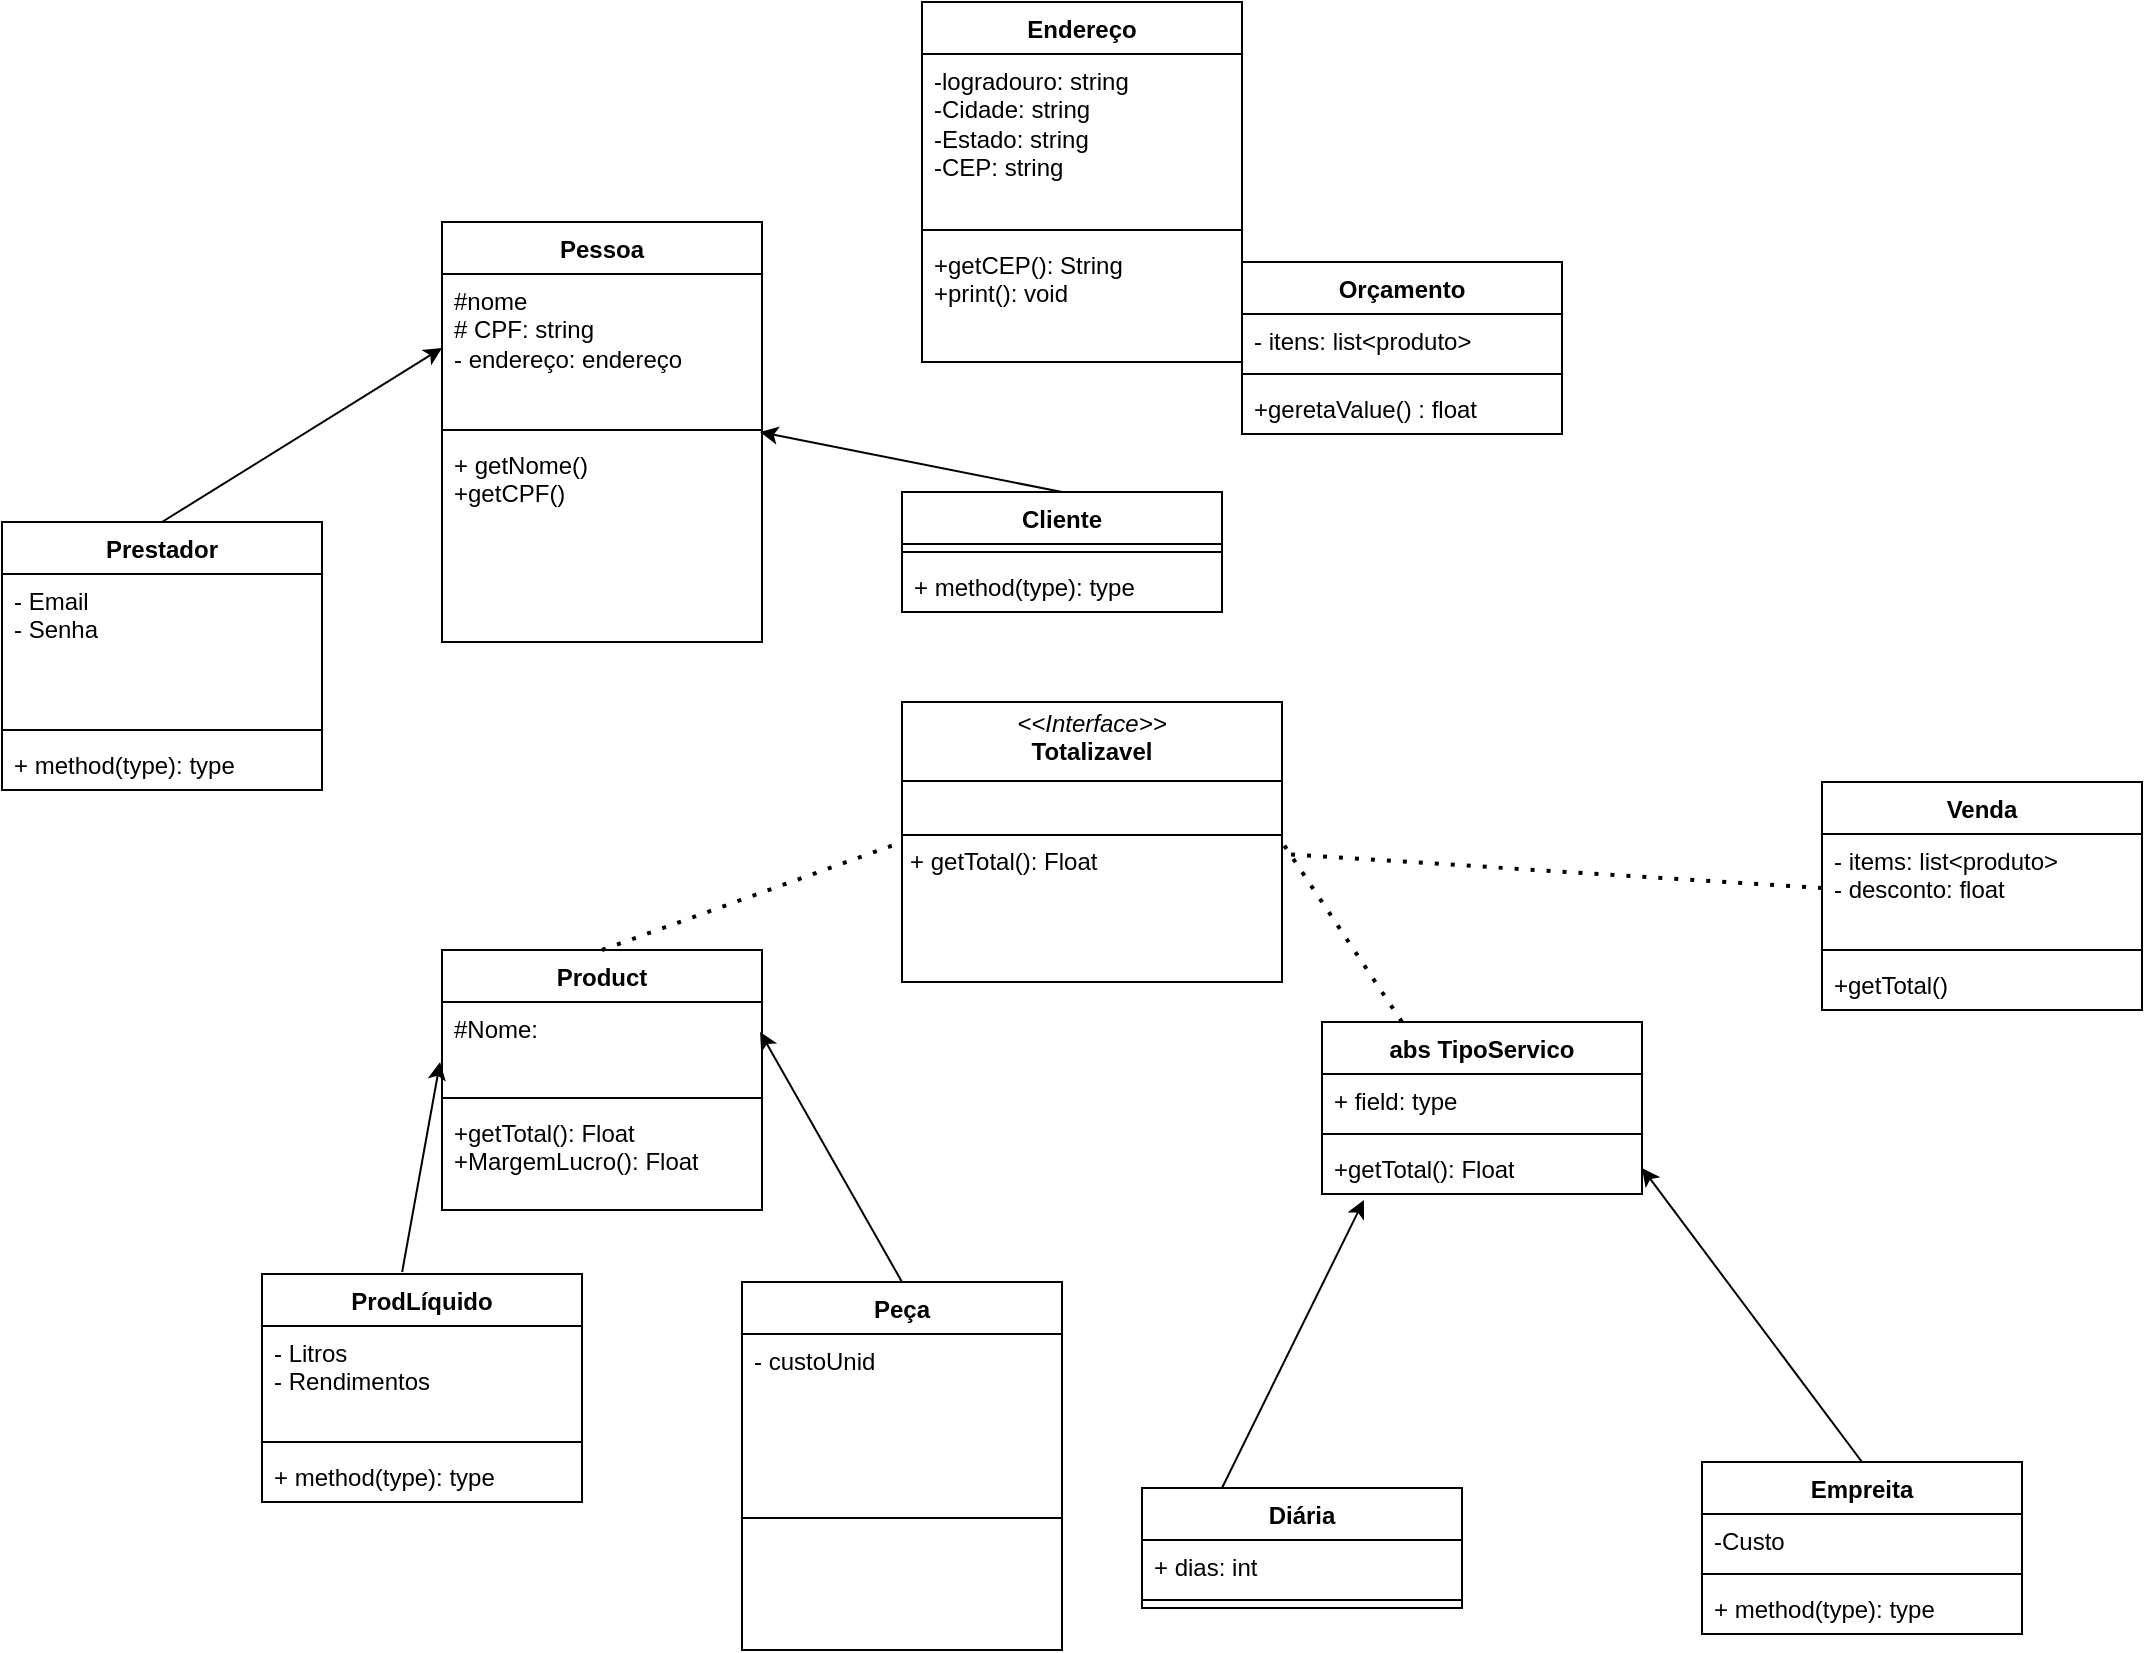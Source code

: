 <mxfile version="24.7.17">
  <diagram id="C5RBs43oDa-KdzZeNtuy" name="Page-1">
    <mxGraphModel dx="1368" dy="838" grid="1" gridSize="10" guides="1" tooltips="1" connect="1" arrows="1" fold="1" page="1" pageScale="1" pageWidth="827" pageHeight="1169" math="0" shadow="0">
      <root>
        <mxCell id="WIyWlLk6GJQsqaUBKTNV-0" />
        <mxCell id="WIyWlLk6GJQsqaUBKTNV-1" parent="WIyWlLk6GJQsqaUBKTNV-0" />
        <mxCell id="Iw-SN1NTj4T9jCKVCTU0-1" value="Product" style="swimlane;fontStyle=1;align=center;verticalAlign=top;childLayout=stackLayout;horizontal=1;startSize=26;horizontalStack=0;resizeParent=1;resizeParentMax=0;resizeLast=0;collapsible=1;marginBottom=0;whiteSpace=wrap;html=1;" parent="WIyWlLk6GJQsqaUBKTNV-1" vertex="1">
          <mxGeometry x="330" y="754" width="160" height="130" as="geometry" />
        </mxCell>
        <mxCell id="Iw-SN1NTj4T9jCKVCTU0-2" value="#Nome:&amp;nbsp;&lt;div&gt;&lt;br&gt;&lt;/div&gt;" style="text;strokeColor=none;fillColor=none;align=left;verticalAlign=top;spacingLeft=4;spacingRight=4;overflow=hidden;rotatable=0;points=[[0,0.5],[1,0.5]];portConstraint=eastwest;whiteSpace=wrap;html=1;" parent="Iw-SN1NTj4T9jCKVCTU0-1" vertex="1">
          <mxGeometry y="26" width="160" height="44" as="geometry" />
        </mxCell>
        <mxCell id="Iw-SN1NTj4T9jCKVCTU0-3" value="" style="line;strokeWidth=1;fillColor=none;align=left;verticalAlign=middle;spacingTop=-1;spacingLeft=3;spacingRight=3;rotatable=0;labelPosition=right;points=[];portConstraint=eastwest;strokeColor=inherit;" parent="Iw-SN1NTj4T9jCKVCTU0-1" vertex="1">
          <mxGeometry y="70" width="160" height="8" as="geometry" />
        </mxCell>
        <mxCell id="Iw-SN1NTj4T9jCKVCTU0-4" value="+getTotal(): Float&lt;div&gt;+MargemLucro(): Float&lt;br&gt;&lt;div&gt;&lt;br&gt;&lt;/div&gt;&lt;/div&gt;" style="text;strokeColor=none;fillColor=none;align=left;verticalAlign=top;spacingLeft=4;spacingRight=4;overflow=hidden;rotatable=0;points=[[0,0.5],[1,0.5]];portConstraint=eastwest;whiteSpace=wrap;html=1;" parent="Iw-SN1NTj4T9jCKVCTU0-1" vertex="1">
          <mxGeometry y="78" width="160" height="52" as="geometry" />
        </mxCell>
        <mxCell id="Iw-SN1NTj4T9jCKVCTU0-5" value="Orçamento" style="swimlane;fontStyle=1;align=center;verticalAlign=top;childLayout=stackLayout;horizontal=1;startSize=26;horizontalStack=0;resizeParent=1;resizeParentMax=0;resizeLast=0;collapsible=1;marginBottom=0;whiteSpace=wrap;html=1;" parent="WIyWlLk6GJQsqaUBKTNV-1" vertex="1">
          <mxGeometry x="730" y="410" width="160" height="86" as="geometry" />
        </mxCell>
        <mxCell id="Iw-SN1NTj4T9jCKVCTU0-6" value="- itens: list&amp;lt;produto&amp;gt;" style="text;strokeColor=none;fillColor=none;align=left;verticalAlign=top;spacingLeft=4;spacingRight=4;overflow=hidden;rotatable=0;points=[[0,0.5],[1,0.5]];portConstraint=eastwest;whiteSpace=wrap;html=1;" parent="Iw-SN1NTj4T9jCKVCTU0-5" vertex="1">
          <mxGeometry y="26" width="160" height="26" as="geometry" />
        </mxCell>
        <mxCell id="Iw-SN1NTj4T9jCKVCTU0-7" value="" style="line;strokeWidth=1;fillColor=none;align=left;verticalAlign=middle;spacingTop=-1;spacingLeft=3;spacingRight=3;rotatable=0;labelPosition=right;points=[];portConstraint=eastwest;strokeColor=inherit;" parent="Iw-SN1NTj4T9jCKVCTU0-5" vertex="1">
          <mxGeometry y="52" width="160" height="8" as="geometry" />
        </mxCell>
        <mxCell id="Iw-SN1NTj4T9jCKVCTU0-8" value="+geretaValue() : float" style="text;strokeColor=none;fillColor=none;align=left;verticalAlign=top;spacingLeft=4;spacingRight=4;overflow=hidden;rotatable=0;points=[[0,0.5],[1,0.5]];portConstraint=eastwest;whiteSpace=wrap;html=1;" parent="Iw-SN1NTj4T9jCKVCTU0-5" vertex="1">
          <mxGeometry y="60" width="160" height="26" as="geometry" />
        </mxCell>
        <mxCell id="Iw-SN1NTj4T9jCKVCTU0-13" value="Pessoa" style="swimlane;fontStyle=1;align=center;verticalAlign=top;childLayout=stackLayout;horizontal=1;startSize=26;horizontalStack=0;resizeParent=1;resizeParentMax=0;resizeLast=0;collapsible=1;marginBottom=0;whiteSpace=wrap;html=1;" parent="WIyWlLk6GJQsqaUBKTNV-1" vertex="1">
          <mxGeometry x="330" y="390" width="160" height="210" as="geometry" />
        </mxCell>
        <mxCell id="Iw-SN1NTj4T9jCKVCTU0-14" value="#nome&lt;div&gt;# CPF: string&lt;/div&gt;&lt;div&gt;- endereço: endereço&lt;/div&gt;" style="text;strokeColor=none;fillColor=none;align=left;verticalAlign=top;spacingLeft=4;spacingRight=4;overflow=hidden;rotatable=0;points=[[0,0.5],[1,0.5]];portConstraint=eastwest;whiteSpace=wrap;html=1;" parent="Iw-SN1NTj4T9jCKVCTU0-13" vertex="1">
          <mxGeometry y="26" width="160" height="74" as="geometry" />
        </mxCell>
        <mxCell id="Iw-SN1NTj4T9jCKVCTU0-15" value="" style="line;strokeWidth=1;fillColor=none;align=left;verticalAlign=middle;spacingTop=-1;spacingLeft=3;spacingRight=3;rotatable=0;labelPosition=right;points=[];portConstraint=eastwest;strokeColor=inherit;" parent="Iw-SN1NTj4T9jCKVCTU0-13" vertex="1">
          <mxGeometry y="100" width="160" height="8" as="geometry" />
        </mxCell>
        <mxCell id="Iw-SN1NTj4T9jCKVCTU0-16" value="+ getNome()&lt;div&gt;+getCPF()&lt;/div&gt;&lt;div&gt;&lt;br&gt;&lt;/div&gt;" style="text;strokeColor=none;fillColor=none;align=left;verticalAlign=top;spacingLeft=4;spacingRight=4;overflow=hidden;rotatable=0;points=[[0,0.5],[1,0.5]];portConstraint=eastwest;whiteSpace=wrap;html=1;" parent="Iw-SN1NTj4T9jCKVCTU0-13" vertex="1">
          <mxGeometry y="108" width="160" height="102" as="geometry" />
        </mxCell>
        <mxCell id="Iw-SN1NTj4T9jCKVCTU0-17" value="Prestador" style="swimlane;fontStyle=1;align=center;verticalAlign=top;childLayout=stackLayout;horizontal=1;startSize=26;horizontalStack=0;resizeParent=1;resizeParentMax=0;resizeLast=0;collapsible=1;marginBottom=0;whiteSpace=wrap;html=1;" parent="WIyWlLk6GJQsqaUBKTNV-1" vertex="1">
          <mxGeometry x="110" y="540" width="160" height="134" as="geometry" />
        </mxCell>
        <mxCell id="Iw-SN1NTj4T9jCKVCTU0-18" value="- Email&lt;div&gt;- Senha&lt;/div&gt;&lt;div&gt;&lt;br&gt;&lt;/div&gt;" style="text;strokeColor=none;fillColor=none;align=left;verticalAlign=top;spacingLeft=4;spacingRight=4;overflow=hidden;rotatable=0;points=[[0,0.5],[1,0.5]];portConstraint=eastwest;whiteSpace=wrap;html=1;" parent="Iw-SN1NTj4T9jCKVCTU0-17" vertex="1">
          <mxGeometry y="26" width="160" height="74" as="geometry" />
        </mxCell>
        <mxCell id="Iw-SN1NTj4T9jCKVCTU0-19" value="" style="line;strokeWidth=1;fillColor=none;align=left;verticalAlign=middle;spacingTop=-1;spacingLeft=3;spacingRight=3;rotatable=0;labelPosition=right;points=[];portConstraint=eastwest;strokeColor=inherit;" parent="Iw-SN1NTj4T9jCKVCTU0-17" vertex="1">
          <mxGeometry y="100" width="160" height="8" as="geometry" />
        </mxCell>
        <mxCell id="Iw-SN1NTj4T9jCKVCTU0-20" value="+ method(type): type" style="text;strokeColor=none;fillColor=none;align=left;verticalAlign=top;spacingLeft=4;spacingRight=4;overflow=hidden;rotatable=0;points=[[0,0.5],[1,0.5]];portConstraint=eastwest;whiteSpace=wrap;html=1;" parent="Iw-SN1NTj4T9jCKVCTU0-17" vertex="1">
          <mxGeometry y="108" width="160" height="26" as="geometry" />
        </mxCell>
        <mxCell id="Iw-SN1NTj4T9jCKVCTU0-21" value="Cliente" style="swimlane;fontStyle=1;align=center;verticalAlign=top;childLayout=stackLayout;horizontal=1;startSize=26;horizontalStack=0;resizeParent=1;resizeParentMax=0;resizeLast=0;collapsible=1;marginBottom=0;whiteSpace=wrap;html=1;" parent="WIyWlLk6GJQsqaUBKTNV-1" vertex="1">
          <mxGeometry x="560" y="525" width="160" height="60" as="geometry" />
        </mxCell>
        <mxCell id="Iw-SN1NTj4T9jCKVCTU0-23" value="" style="line;strokeWidth=1;fillColor=none;align=left;verticalAlign=middle;spacingTop=-1;spacingLeft=3;spacingRight=3;rotatable=0;labelPosition=right;points=[];portConstraint=eastwest;strokeColor=inherit;" parent="Iw-SN1NTj4T9jCKVCTU0-21" vertex="1">
          <mxGeometry y="26" width="160" height="8" as="geometry" />
        </mxCell>
        <mxCell id="Iw-SN1NTj4T9jCKVCTU0-24" value="+ method(type): type" style="text;strokeColor=none;fillColor=none;align=left;verticalAlign=top;spacingLeft=4;spacingRight=4;overflow=hidden;rotatable=0;points=[[0,0.5],[1,0.5]];portConstraint=eastwest;whiteSpace=wrap;html=1;" parent="Iw-SN1NTj4T9jCKVCTU0-21" vertex="1">
          <mxGeometry y="34" width="160" height="26" as="geometry" />
        </mxCell>
        <mxCell id="Iw-SN1NTj4T9jCKVCTU0-25" value="" style="endArrow=classic;html=1;rounded=0;exitX=0.5;exitY=0;exitDx=0;exitDy=0;entryX=0.994;entryY=-0.029;entryDx=0;entryDy=0;entryPerimeter=0;" parent="WIyWlLk6GJQsqaUBKTNV-1" source="Iw-SN1NTj4T9jCKVCTU0-21" target="Iw-SN1NTj4T9jCKVCTU0-16" edge="1">
          <mxGeometry width="50" height="50" relative="1" as="geometry">
            <mxPoint x="390" y="460" as="sourcePoint" />
            <mxPoint x="580" y="480" as="targetPoint" />
          </mxGeometry>
        </mxCell>
        <mxCell id="Iw-SN1NTj4T9jCKVCTU0-26" value="" style="endArrow=classic;html=1;rounded=0;entryX=0;entryY=0.5;entryDx=0;entryDy=0;exitX=0.5;exitY=0;exitDx=0;exitDy=0;" parent="WIyWlLk6GJQsqaUBKTNV-1" source="Iw-SN1NTj4T9jCKVCTU0-17" target="Iw-SN1NTj4T9jCKVCTU0-14" edge="1">
          <mxGeometry width="50" height="50" relative="1" as="geometry">
            <mxPoint x="230" y="430" as="sourcePoint" />
            <mxPoint x="440" y="410" as="targetPoint" />
          </mxGeometry>
        </mxCell>
        <mxCell id="Iw-SN1NTj4T9jCKVCTU0-32" value="ProdLíquido" style="swimlane;fontStyle=1;align=center;verticalAlign=top;childLayout=stackLayout;horizontal=1;startSize=26;horizontalStack=0;resizeParent=1;resizeParentMax=0;resizeLast=0;collapsible=1;marginBottom=0;whiteSpace=wrap;html=1;" parent="WIyWlLk6GJQsqaUBKTNV-1" vertex="1">
          <mxGeometry x="240" y="916" width="160" height="114" as="geometry" />
        </mxCell>
        <mxCell id="Iw-SN1NTj4T9jCKVCTU0-33" value="- Litros&lt;div&gt;- Rendimentos&lt;/div&gt;" style="text;strokeColor=none;fillColor=none;align=left;verticalAlign=top;spacingLeft=4;spacingRight=4;overflow=hidden;rotatable=0;points=[[0,0.5],[1,0.5]];portConstraint=eastwest;whiteSpace=wrap;html=1;" parent="Iw-SN1NTj4T9jCKVCTU0-32" vertex="1">
          <mxGeometry y="26" width="160" height="54" as="geometry" />
        </mxCell>
        <mxCell id="Iw-SN1NTj4T9jCKVCTU0-34" value="" style="line;strokeWidth=1;fillColor=none;align=left;verticalAlign=middle;spacingTop=-1;spacingLeft=3;spacingRight=3;rotatable=0;labelPosition=right;points=[];portConstraint=eastwest;strokeColor=inherit;" parent="Iw-SN1NTj4T9jCKVCTU0-32" vertex="1">
          <mxGeometry y="80" width="160" height="8" as="geometry" />
        </mxCell>
        <mxCell id="Iw-SN1NTj4T9jCKVCTU0-35" value="+ method(type): type" style="text;strokeColor=none;fillColor=none;align=left;verticalAlign=top;spacingLeft=4;spacingRight=4;overflow=hidden;rotatable=0;points=[[0,0.5],[1,0.5]];portConstraint=eastwest;whiteSpace=wrap;html=1;" parent="Iw-SN1NTj4T9jCKVCTU0-32" vertex="1">
          <mxGeometry y="88" width="160" height="26" as="geometry" />
        </mxCell>
        <mxCell id="Iw-SN1NTj4T9jCKVCTU0-36" value="Peça" style="swimlane;fontStyle=1;align=center;verticalAlign=top;childLayout=stackLayout;horizontal=1;startSize=26;horizontalStack=0;resizeParent=1;resizeParentMax=0;resizeLast=0;collapsible=1;marginBottom=0;whiteSpace=wrap;html=1;" parent="WIyWlLk6GJQsqaUBKTNV-1" vertex="1">
          <mxGeometry x="480" y="920" width="160" height="184" as="geometry" />
        </mxCell>
        <mxCell id="Iw-SN1NTj4T9jCKVCTU0-37" value="- custoUnid" style="text;strokeColor=none;fillColor=none;align=left;verticalAlign=top;spacingLeft=4;spacingRight=4;overflow=hidden;rotatable=0;points=[[0,0.5],[1,0.5]];portConstraint=eastwest;whiteSpace=wrap;html=1;" parent="Iw-SN1NTj4T9jCKVCTU0-36" vertex="1">
          <mxGeometry y="26" width="160" height="26" as="geometry" />
        </mxCell>
        <mxCell id="Iw-SN1NTj4T9jCKVCTU0-38" value="" style="line;strokeWidth=1;fillColor=none;align=left;verticalAlign=middle;spacingTop=-1;spacingLeft=3;spacingRight=3;rotatable=0;labelPosition=right;points=[];portConstraint=eastwest;strokeColor=inherit;" parent="Iw-SN1NTj4T9jCKVCTU0-36" vertex="1">
          <mxGeometry y="52" width="160" height="132" as="geometry" />
        </mxCell>
        <mxCell id="Iw-SN1NTj4T9jCKVCTU0-46" value="" style="endArrow=classic;html=1;rounded=0;entryX=0.994;entryY=0.341;entryDx=0;entryDy=0;entryPerimeter=0;exitX=0.5;exitY=0;exitDx=0;exitDy=0;" parent="WIyWlLk6GJQsqaUBKTNV-1" target="Iw-SN1NTj4T9jCKVCTU0-2" edge="1" source="Iw-SN1NTj4T9jCKVCTU0-36">
          <mxGeometry width="50" height="50" relative="1" as="geometry">
            <mxPoint x="510" y="910" as="sourcePoint" />
            <mxPoint x="570" y="720" as="targetPoint" />
          </mxGeometry>
        </mxCell>
        <mxCell id="Iw-SN1NTj4T9jCKVCTU0-47" value="" style="endArrow=classic;html=1;rounded=0;entryX=-0.006;entryY=0.682;entryDx=0;entryDy=0;entryPerimeter=0;exitX=0.438;exitY=-0.009;exitDx=0;exitDy=0;exitPerimeter=0;" parent="WIyWlLk6GJQsqaUBKTNV-1" source="Iw-SN1NTj4T9jCKVCTU0-32" target="Iw-SN1NTj4T9jCKVCTU0-2" edge="1">
          <mxGeometry width="50" height="50" relative="1" as="geometry">
            <mxPoint x="271" y="965" as="sourcePoint" />
            <mxPoint x="180" y="850" as="targetPoint" />
          </mxGeometry>
        </mxCell>
        <mxCell id="Iw-SN1NTj4T9jCKVCTU0-53" value="Empreita" style="swimlane;fontStyle=1;align=center;verticalAlign=top;childLayout=stackLayout;horizontal=1;startSize=26;horizontalStack=0;resizeParent=1;resizeParentMax=0;resizeLast=0;collapsible=1;marginBottom=0;whiteSpace=wrap;html=1;" parent="WIyWlLk6GJQsqaUBKTNV-1" vertex="1">
          <mxGeometry x="960" y="1010" width="160" height="86" as="geometry" />
        </mxCell>
        <mxCell id="Iw-SN1NTj4T9jCKVCTU0-54" value="-Custo" style="text;strokeColor=none;fillColor=none;align=left;verticalAlign=top;spacingLeft=4;spacingRight=4;overflow=hidden;rotatable=0;points=[[0,0.5],[1,0.5]];portConstraint=eastwest;whiteSpace=wrap;html=1;" parent="Iw-SN1NTj4T9jCKVCTU0-53" vertex="1">
          <mxGeometry y="26" width="160" height="26" as="geometry" />
        </mxCell>
        <mxCell id="Iw-SN1NTj4T9jCKVCTU0-55" value="" style="line;strokeWidth=1;fillColor=none;align=left;verticalAlign=middle;spacingTop=-1;spacingLeft=3;spacingRight=3;rotatable=0;labelPosition=right;points=[];portConstraint=eastwest;strokeColor=inherit;" parent="Iw-SN1NTj4T9jCKVCTU0-53" vertex="1">
          <mxGeometry y="52" width="160" height="8" as="geometry" />
        </mxCell>
        <mxCell id="Iw-SN1NTj4T9jCKVCTU0-56" value="+ method(type): type" style="text;strokeColor=none;fillColor=none;align=left;verticalAlign=top;spacingLeft=4;spacingRight=4;overflow=hidden;rotatable=0;points=[[0,0.5],[1,0.5]];portConstraint=eastwest;whiteSpace=wrap;html=1;" parent="Iw-SN1NTj4T9jCKVCTU0-53" vertex="1">
          <mxGeometry y="60" width="160" height="26" as="geometry" />
        </mxCell>
        <mxCell id="Iw-SN1NTj4T9jCKVCTU0-57" value="Diária" style="swimlane;fontStyle=1;align=center;verticalAlign=top;childLayout=stackLayout;horizontal=1;startSize=26;horizontalStack=0;resizeParent=1;resizeParentMax=0;resizeLast=0;collapsible=1;marginBottom=0;whiteSpace=wrap;html=1;" parent="WIyWlLk6GJQsqaUBKTNV-1" vertex="1">
          <mxGeometry x="680" y="1023" width="160" height="60" as="geometry" />
        </mxCell>
        <mxCell id="Iw-SN1NTj4T9jCKVCTU0-58" value="+ dias: int" style="text;strokeColor=none;fillColor=none;align=left;verticalAlign=top;spacingLeft=4;spacingRight=4;overflow=hidden;rotatable=0;points=[[0,0.5],[1,0.5]];portConstraint=eastwest;whiteSpace=wrap;html=1;" parent="Iw-SN1NTj4T9jCKVCTU0-57" vertex="1">
          <mxGeometry y="26" width="160" height="26" as="geometry" />
        </mxCell>
        <mxCell id="Iw-SN1NTj4T9jCKVCTU0-59" value="" style="line;strokeWidth=1;fillColor=none;align=left;verticalAlign=middle;spacingTop=-1;spacingLeft=3;spacingRight=3;rotatable=0;labelPosition=right;points=[];portConstraint=eastwest;strokeColor=inherit;" parent="Iw-SN1NTj4T9jCKVCTU0-57" vertex="1">
          <mxGeometry y="52" width="160" height="8" as="geometry" />
        </mxCell>
        <mxCell id="_MG6S1s8mZKkSeC4CjdW-2" value="&lt;p style=&quot;margin:0px;margin-top:4px;text-align:center;&quot;&gt;&lt;i&gt;&amp;lt;&amp;lt;Interface&amp;gt;&amp;gt;&lt;/i&gt;&lt;br&gt;&lt;b&gt;Totalizavel&lt;/b&gt;&lt;/p&gt;&lt;hr size=&quot;1&quot; style=&quot;border-style:solid;&quot;&gt;&lt;p style=&quot;margin:0px;margin-left:4px;&quot;&gt;&lt;br&gt;&lt;/p&gt;&lt;hr size=&quot;1&quot; style=&quot;border-style:solid;&quot;&gt;&lt;p style=&quot;margin:0px;margin-left:4px;&quot;&gt;+ getTotal(): Float&lt;/p&gt;" style="verticalAlign=top;align=left;overflow=fill;html=1;whiteSpace=wrap;" vertex="1" parent="WIyWlLk6GJQsqaUBKTNV-1">
          <mxGeometry x="560" y="630" width="190" height="140" as="geometry" />
        </mxCell>
        <mxCell id="_MG6S1s8mZKkSeC4CjdW-3" value="" style="endArrow=none;dashed=1;html=1;dashPattern=1 3;strokeWidth=2;rounded=0;entryX=0;entryY=0.5;entryDx=0;entryDy=0;exitX=0.5;exitY=0;exitDx=0;exitDy=0;" edge="1" parent="WIyWlLk6GJQsqaUBKTNV-1" source="Iw-SN1NTj4T9jCKVCTU0-1" target="_MG6S1s8mZKkSeC4CjdW-2">
          <mxGeometry width="50" height="50" relative="1" as="geometry">
            <mxPoint x="520" y="890" as="sourcePoint" />
            <mxPoint x="570" y="840" as="targetPoint" />
          </mxGeometry>
        </mxCell>
        <mxCell id="_MG6S1s8mZKkSeC4CjdW-4" value="" style="endArrow=none;dashed=1;html=1;dashPattern=1 3;strokeWidth=2;rounded=0;entryX=1;entryY=0.5;entryDx=0;entryDy=0;exitX=0.25;exitY=0;exitDx=0;exitDy=0;" edge="1" parent="WIyWlLk6GJQsqaUBKTNV-1" source="_MG6S1s8mZKkSeC4CjdW-9" target="_MG6S1s8mZKkSeC4CjdW-2">
          <mxGeometry width="50" height="50" relative="1" as="geometry">
            <mxPoint x="530" y="970" as="sourcePoint" />
            <mxPoint x="580" y="920" as="targetPoint" />
          </mxGeometry>
        </mxCell>
        <mxCell id="_MG6S1s8mZKkSeC4CjdW-6" value="" style="endArrow=classic;html=1;rounded=0;entryX=0.131;entryY=1.115;entryDx=0;entryDy=0;exitX=0.25;exitY=0;exitDx=0;exitDy=0;entryPerimeter=0;" edge="1" parent="WIyWlLk6GJQsqaUBKTNV-1" source="Iw-SN1NTj4T9jCKVCTU0-57" target="_MG6S1s8mZKkSeC4CjdW-12">
          <mxGeometry width="50" height="50" relative="1" as="geometry">
            <mxPoint x="530" y="970" as="sourcePoint" />
            <mxPoint x="770" y="903" as="targetPoint" />
          </mxGeometry>
        </mxCell>
        <mxCell id="_MG6S1s8mZKkSeC4CjdW-7" value="" style="endArrow=classic;html=1;rounded=0;entryX=1;entryY=0.5;entryDx=0;entryDy=0;exitX=0.5;exitY=0;exitDx=0;exitDy=0;" edge="1" parent="WIyWlLk6GJQsqaUBKTNV-1" source="Iw-SN1NTj4T9jCKVCTU0-53" target="_MG6S1s8mZKkSeC4CjdW-12">
          <mxGeometry width="50" height="50" relative="1" as="geometry">
            <mxPoint x="530" y="970" as="sourcePoint" />
            <mxPoint x="930" y="903" as="targetPoint" />
          </mxGeometry>
        </mxCell>
        <mxCell id="_MG6S1s8mZKkSeC4CjdW-9" value="abs TipoServico" style="swimlane;fontStyle=1;align=center;verticalAlign=top;childLayout=stackLayout;horizontal=1;startSize=26;horizontalStack=0;resizeParent=1;resizeParentMax=0;resizeLast=0;collapsible=1;marginBottom=0;whiteSpace=wrap;html=1;" vertex="1" parent="WIyWlLk6GJQsqaUBKTNV-1">
          <mxGeometry x="770" y="790" width="160" height="86" as="geometry" />
        </mxCell>
        <mxCell id="_MG6S1s8mZKkSeC4CjdW-10" value="+ field: type" style="text;strokeColor=none;fillColor=none;align=left;verticalAlign=top;spacingLeft=4;spacingRight=4;overflow=hidden;rotatable=0;points=[[0,0.5],[1,0.5]];portConstraint=eastwest;whiteSpace=wrap;html=1;" vertex="1" parent="_MG6S1s8mZKkSeC4CjdW-9">
          <mxGeometry y="26" width="160" height="26" as="geometry" />
        </mxCell>
        <mxCell id="_MG6S1s8mZKkSeC4CjdW-11" value="" style="line;strokeWidth=1;fillColor=none;align=left;verticalAlign=middle;spacingTop=-1;spacingLeft=3;spacingRight=3;rotatable=0;labelPosition=right;points=[];portConstraint=eastwest;strokeColor=inherit;" vertex="1" parent="_MG6S1s8mZKkSeC4CjdW-9">
          <mxGeometry y="52" width="160" height="8" as="geometry" />
        </mxCell>
        <mxCell id="_MG6S1s8mZKkSeC4CjdW-12" value="+getTotal(): Float" style="text;strokeColor=none;fillColor=none;align=left;verticalAlign=top;spacingLeft=4;spacingRight=4;overflow=hidden;rotatable=0;points=[[0,0.5],[1,0.5]];portConstraint=eastwest;whiteSpace=wrap;html=1;" vertex="1" parent="_MG6S1s8mZKkSeC4CjdW-9">
          <mxGeometry y="60" width="160" height="26" as="geometry" />
        </mxCell>
        <mxCell id="_MG6S1s8mZKkSeC4CjdW-34" value="Venda" style="swimlane;fontStyle=1;align=center;verticalAlign=top;childLayout=stackLayout;horizontal=1;startSize=26;horizontalStack=0;resizeParent=1;resizeParentMax=0;resizeLast=0;collapsible=1;marginBottom=0;whiteSpace=wrap;html=1;" vertex="1" parent="WIyWlLk6GJQsqaUBKTNV-1">
          <mxGeometry x="1020" y="670" width="160" height="114" as="geometry" />
        </mxCell>
        <mxCell id="_MG6S1s8mZKkSeC4CjdW-35" value="- items: list&amp;lt;produto&amp;gt;&lt;div&gt;- desconto: float&lt;/div&gt;" style="text;strokeColor=none;fillColor=none;align=left;verticalAlign=top;spacingLeft=4;spacingRight=4;overflow=hidden;rotatable=0;points=[[0,0.5],[1,0.5]];portConstraint=eastwest;whiteSpace=wrap;html=1;" vertex="1" parent="_MG6S1s8mZKkSeC4CjdW-34">
          <mxGeometry y="26" width="160" height="54" as="geometry" />
        </mxCell>
        <mxCell id="_MG6S1s8mZKkSeC4CjdW-36" value="" style="line;strokeWidth=1;fillColor=none;align=left;verticalAlign=middle;spacingTop=-1;spacingLeft=3;spacingRight=3;rotatable=0;labelPosition=right;points=[];portConstraint=eastwest;strokeColor=inherit;" vertex="1" parent="_MG6S1s8mZKkSeC4CjdW-34">
          <mxGeometry y="80" width="160" height="8" as="geometry" />
        </mxCell>
        <mxCell id="_MG6S1s8mZKkSeC4CjdW-37" value="+getTotal()" style="text;strokeColor=none;fillColor=none;align=left;verticalAlign=top;spacingLeft=4;spacingRight=4;overflow=hidden;rotatable=0;points=[[0,0.5],[1,0.5]];portConstraint=eastwest;whiteSpace=wrap;html=1;" vertex="1" parent="_MG6S1s8mZKkSeC4CjdW-34">
          <mxGeometry y="88" width="160" height="26" as="geometry" />
        </mxCell>
        <mxCell id="_MG6S1s8mZKkSeC4CjdW-38" value="" style="endArrow=none;dashed=1;html=1;dashPattern=1 3;strokeWidth=2;rounded=0;exitX=0;exitY=0.5;exitDx=0;exitDy=0;" edge="1" parent="WIyWlLk6GJQsqaUBKTNV-1" source="_MG6S1s8mZKkSeC4CjdW-35" target="_MG6S1s8mZKkSeC4CjdW-2">
          <mxGeometry width="50" height="50" relative="1" as="geometry">
            <mxPoint x="860" y="720" as="sourcePoint" />
            <mxPoint x="800" y="630" as="targetPoint" />
          </mxGeometry>
        </mxCell>
        <mxCell id="_MG6S1s8mZKkSeC4CjdW-39" value="Endereço" style="swimlane;fontStyle=1;align=center;verticalAlign=top;childLayout=stackLayout;horizontal=1;startSize=26;horizontalStack=0;resizeParent=1;resizeParentMax=0;resizeLast=0;collapsible=1;marginBottom=0;whiteSpace=wrap;html=1;" vertex="1" parent="WIyWlLk6GJQsqaUBKTNV-1">
          <mxGeometry x="570" y="280" width="160" height="180" as="geometry" />
        </mxCell>
        <mxCell id="_MG6S1s8mZKkSeC4CjdW-40" value="-logradouro: string&lt;div&gt;-Cidade: string&lt;/div&gt;&lt;div&gt;-Estado: string&lt;/div&gt;&lt;div&gt;-CEP: string&lt;/div&gt;" style="text;strokeColor=none;fillColor=none;align=left;verticalAlign=top;spacingLeft=4;spacingRight=4;overflow=hidden;rotatable=0;points=[[0,0.5],[1,0.5]];portConstraint=eastwest;whiteSpace=wrap;html=1;" vertex="1" parent="_MG6S1s8mZKkSeC4CjdW-39">
          <mxGeometry y="26" width="160" height="84" as="geometry" />
        </mxCell>
        <mxCell id="_MG6S1s8mZKkSeC4CjdW-41" value="" style="line;strokeWidth=1;fillColor=none;align=left;verticalAlign=middle;spacingTop=-1;spacingLeft=3;spacingRight=3;rotatable=0;labelPosition=right;points=[];portConstraint=eastwest;strokeColor=inherit;" vertex="1" parent="_MG6S1s8mZKkSeC4CjdW-39">
          <mxGeometry y="110" width="160" height="8" as="geometry" />
        </mxCell>
        <mxCell id="_MG6S1s8mZKkSeC4CjdW-42" value="+getCEP(): String&lt;div&gt;+print(): void&lt;/div&gt;" style="text;strokeColor=none;fillColor=none;align=left;verticalAlign=top;spacingLeft=4;spacingRight=4;overflow=hidden;rotatable=0;points=[[0,0.5],[1,0.5]];portConstraint=eastwest;whiteSpace=wrap;html=1;" vertex="1" parent="_MG6S1s8mZKkSeC4CjdW-39">
          <mxGeometry y="118" width="160" height="62" as="geometry" />
        </mxCell>
      </root>
    </mxGraphModel>
  </diagram>
</mxfile>
